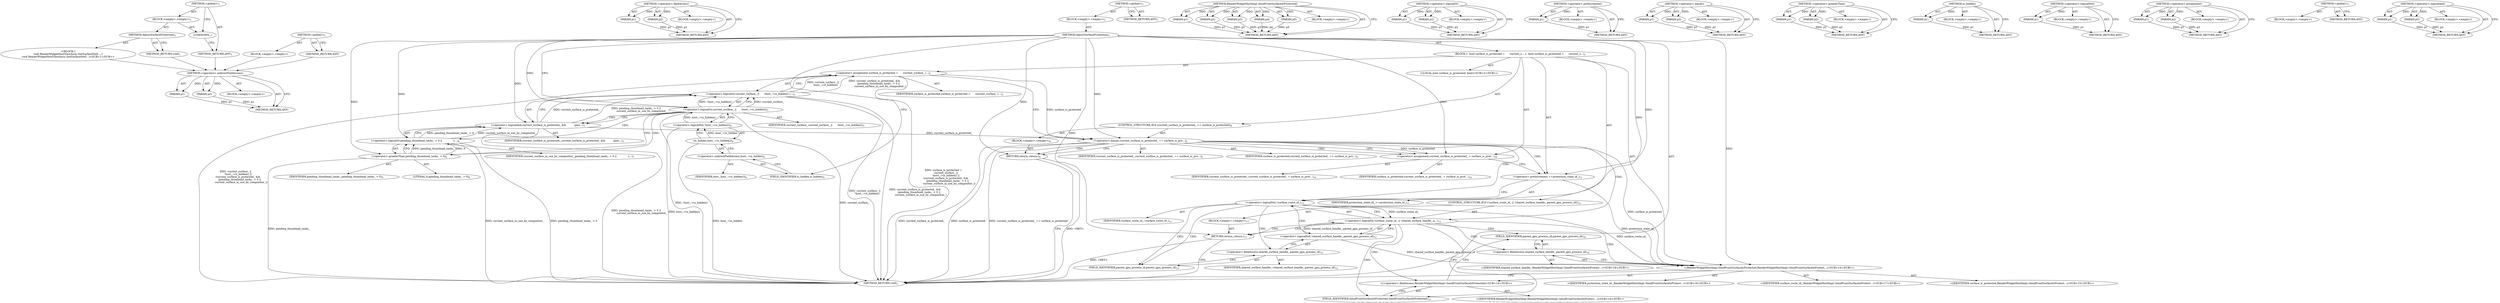 digraph "&lt;global&gt;" {
vulnerable_96 [label=<(METHOD,&lt;operator&gt;.indirectFieldAccess)>];
vulnerable_97 [label=<(PARAM,p1)>];
vulnerable_98 [label=<(PARAM,p2)>];
vulnerable_99 [label=<(BLOCK,&lt;empty&gt;,&lt;empty&gt;)>];
vulnerable_100 [label=<(METHOD_RETURN,ANY)>];
vulnerable_120 [label=<(METHOD,&lt;operator&gt;.fieldAccess)>];
vulnerable_121 [label=<(PARAM,p1)>];
vulnerable_122 [label=<(PARAM,p2)>];
vulnerable_123 [label=<(BLOCK,&lt;empty&gt;,&lt;empty&gt;)>];
vulnerable_124 [label=<(METHOD_RETURN,ANY)>];
vulnerable_6 [label=<(METHOD,&lt;global&gt;)<SUB>1</SUB>>];
vulnerable_7 [label=<(BLOCK,&lt;empty&gt;,&lt;empty&gt;)<SUB>1</SUB>>];
vulnerable_8 [label=<(METHOD,AdjustSurfaceProtection)<SUB>1</SUB>>];
vulnerable_9 [label=<(BLOCK,{
  bool surface_is_protected =
      current_s...,{
  bool surface_is_protected =
      current_s...)<SUB>1</SUB>>];
vulnerable_10 [label="<(LOCAL,bool surface_is_protected: bool)<SUB>2</SUB>>"];
vulnerable_11 [label=<(&lt;operator&gt;.assignment,surface_is_protected =
      current_surface_ |...)<SUB>2</SUB>>];
vulnerable_12 [label=<(IDENTIFIER,surface_is_protected,surface_is_protected =
      current_surface_ |...)<SUB>2</SUB>>];
vulnerable_13 [label=<(&lt;operator&gt;.logicalOr,current_surface_ ||
      !host_-&gt;is_hidden() |...)<SUB>3</SUB>>];
vulnerable_14 [label=<(&lt;operator&gt;.logicalOr,current_surface_ ||
      !host_-&gt;is_hidden())<SUB>3</SUB>>];
vulnerable_15 [label=<(IDENTIFIER,current_surface_,current_surface_ ||
      !host_-&gt;is_hidden())<SUB>3</SUB>>];
vulnerable_16 [label=<(&lt;operator&gt;.logicalNot,!host_-&gt;is_hidden())<SUB>4</SUB>>];
vulnerable_17 [label=<(is_hidden,host_-&gt;is_hidden())<SUB>4</SUB>>];
vulnerable_18 [label=<(&lt;operator&gt;.indirectFieldAccess,host_-&gt;is_hidden)<SUB>4</SUB>>];
vulnerable_19 [label=<(IDENTIFIER,host_,host_-&gt;is_hidden())<SUB>4</SUB>>];
vulnerable_20 [label=<(FIELD_IDENTIFIER,is_hidden,is_hidden)<SUB>4</SUB>>];
vulnerable_21 [label=<(&lt;operator&gt;.logicalAnd,current_surface_is_protected_ &amp;&amp;
          (pen...)<SUB>5</SUB>>];
vulnerable_22 [label=<(IDENTIFIER,current_surface_is_protected_,current_surface_is_protected_ &amp;&amp;
          (pen...)<SUB>5</SUB>>];
vulnerable_23 [label=<(&lt;operator&gt;.logicalOr,pending_thumbnail_tasks_ &gt; 0 ||
              c...)<SUB>6</SUB>>];
vulnerable_24 [label=<(&lt;operator&gt;.greaterThan,pending_thumbnail_tasks_ &gt; 0)<SUB>6</SUB>>];
vulnerable_25 [label=<(IDENTIFIER,pending_thumbnail_tasks_,pending_thumbnail_tasks_ &gt; 0)<SUB>6</SUB>>];
vulnerable_26 [label=<(LITERAL,0,pending_thumbnail_tasks_ &gt; 0)<SUB>6</SUB>>];
vulnerable_27 [label=<(IDENTIFIER,current_surface_in_use_by_compositor_,pending_thumbnail_tasks_ &gt; 0 ||
              c...)<SUB>7</SUB>>];
vulnerable_28 [label=<(CONTROL_STRUCTURE,IF,if (current_surface_is_protected_ == surface_is_protected))<SUB>8</SUB>>];
vulnerable_29 [label=<(&lt;operator&gt;.equals,current_surface_is_protected_ == surface_is_pro...)<SUB>8</SUB>>];
vulnerable_30 [label=<(IDENTIFIER,current_surface_is_protected_,current_surface_is_protected_ == surface_is_pro...)<SUB>8</SUB>>];
vulnerable_31 [label=<(IDENTIFIER,surface_is_protected,current_surface_is_protected_ == surface_is_pro...)<SUB>8</SUB>>];
vulnerable_32 [label=<(BLOCK,&lt;empty&gt;,&lt;empty&gt;)<SUB>9</SUB>>];
vulnerable_33 [label=<(RETURN,return;,return;)<SUB>9</SUB>>];
vulnerable_34 [label=<(&lt;operator&gt;.assignment,current_surface_is_protected_ = surface_is_prot...)<SUB>10</SUB>>];
vulnerable_35 [label=<(IDENTIFIER,current_surface_is_protected_,current_surface_is_protected_ = surface_is_prot...)<SUB>10</SUB>>];
vulnerable_36 [label=<(IDENTIFIER,surface_is_protected,current_surface_is_protected_ = surface_is_prot...)<SUB>10</SUB>>];
vulnerable_37 [label=<(&lt;operator&gt;.preIncrement,++protection_state_id_)<SUB>11</SUB>>];
vulnerable_38 [label=<(IDENTIFIER,protection_state_id_,++protection_state_id_)<SUB>11</SUB>>];
vulnerable_39 [label=<(CONTROL_STRUCTURE,IF,if (!surface_route_id_ || !shared_surface_handle_.parent_gpu_process_id))<SUB>12</SUB>>];
vulnerable_40 [label=<(&lt;operator&gt;.logicalOr,!surface_route_id_ || !shared_surface_handle_.p...)<SUB>12</SUB>>];
vulnerable_41 [label=<(&lt;operator&gt;.logicalNot,!surface_route_id_)<SUB>12</SUB>>];
vulnerable_42 [label=<(IDENTIFIER,surface_route_id_,!surface_route_id_)<SUB>12</SUB>>];
vulnerable_43 [label=<(&lt;operator&gt;.logicalNot,!shared_surface_handle_.parent_gpu_process_id)<SUB>12</SUB>>];
vulnerable_44 [label=<(&lt;operator&gt;.fieldAccess,shared_surface_handle_.parent_gpu_process_id)<SUB>12</SUB>>];
vulnerable_45 [label=<(IDENTIFIER,shared_surface_handle_,!shared_surface_handle_.parent_gpu_process_id)<SUB>12</SUB>>];
vulnerable_46 [label=<(FIELD_IDENTIFIER,parent_gpu_process_id,parent_gpu_process_id)<SUB>12</SUB>>];
vulnerable_47 [label=<(BLOCK,&lt;empty&gt;,&lt;empty&gt;)<SUB>13</SUB>>];
vulnerable_48 [label=<(RETURN,return;,return;)<SUB>13</SUB>>];
vulnerable_49 [label="<(RenderWidgetHostImpl.SendFrontSurfaceIsProtected,RenderWidgetHostImpl::SendFrontSurfaceIsProtect...)<SUB>14</SUB>>"];
vulnerable_50 [label="<(&lt;operator&gt;.fieldAccess,RenderWidgetHostImpl::SendFrontSurfaceIsProtected)<SUB>14</SUB>>"];
vulnerable_51 [label="<(IDENTIFIER,RenderWidgetHostImpl,RenderWidgetHostImpl::SendFrontSurfaceIsProtect...)<SUB>14</SUB>>"];
vulnerable_52 [label=<(FIELD_IDENTIFIER,SendFrontSurfaceIsProtected,SendFrontSurfaceIsProtected)<SUB>14</SUB>>];
vulnerable_53 [label="<(IDENTIFIER,surface_is_protected,RenderWidgetHostImpl::SendFrontSurfaceIsProtect...)<SUB>15</SUB>>"];
vulnerable_54 [label="<(IDENTIFIER,protection_state_id_,RenderWidgetHostImpl::SendFrontSurfaceIsProtect...)<SUB>16</SUB>>"];
vulnerable_55 [label="<(IDENTIFIER,surface_route_id_,RenderWidgetHostImpl::SendFrontSurfaceIsProtect...)<SUB>17</SUB>>"];
vulnerable_56 [label=<(&lt;operator&gt;.fieldAccess,shared_surface_handle_.parent_gpu_process_id)<SUB>18</SUB>>];
vulnerable_57 [label="<(IDENTIFIER,shared_surface_handle_,RenderWidgetHostImpl::SendFrontSurfaceIsProtect...)<SUB>18</SUB>>"];
vulnerable_58 [label=<(FIELD_IDENTIFIER,parent_gpu_process_id,parent_gpu_process_id)<SUB>18</SUB>>];
vulnerable_59 [label=<(METHOD_RETURN,void)<SUB>1</SUB>>];
vulnerable_61 [label=<(METHOD_RETURN,ANY)<SUB>1</SUB>>];
vulnerable_125 [label=<(METHOD,RenderWidgetHostImpl.SendFrontSurfaceIsProtected)>];
vulnerable_126 [label=<(PARAM,p1)>];
vulnerable_127 [label=<(PARAM,p2)>];
vulnerable_128 [label=<(PARAM,p3)>];
vulnerable_129 [label=<(PARAM,p4)>];
vulnerable_130 [label=<(PARAM,p5)>];
vulnerable_131 [label=<(BLOCK,&lt;empty&gt;,&lt;empty&gt;)>];
vulnerable_132 [label=<(METHOD_RETURN,ANY)>];
vulnerable_83 [label=<(METHOD,&lt;operator&gt;.logicalOr)>];
vulnerable_84 [label=<(PARAM,p1)>];
vulnerable_85 [label=<(PARAM,p2)>];
vulnerable_86 [label=<(BLOCK,&lt;empty&gt;,&lt;empty&gt;)>];
vulnerable_87 [label=<(METHOD_RETURN,ANY)>];
vulnerable_116 [label=<(METHOD,&lt;operator&gt;.preIncrement)>];
vulnerable_117 [label=<(PARAM,p1)>];
vulnerable_118 [label=<(BLOCK,&lt;empty&gt;,&lt;empty&gt;)>];
vulnerable_119 [label=<(METHOD_RETURN,ANY)>];
vulnerable_111 [label=<(METHOD,&lt;operator&gt;.equals)>];
vulnerable_112 [label=<(PARAM,p1)>];
vulnerable_113 [label=<(PARAM,p2)>];
vulnerable_114 [label=<(BLOCK,&lt;empty&gt;,&lt;empty&gt;)>];
vulnerable_115 [label=<(METHOD_RETURN,ANY)>];
vulnerable_106 [label=<(METHOD,&lt;operator&gt;.greaterThan)>];
vulnerable_107 [label=<(PARAM,p1)>];
vulnerable_108 [label=<(PARAM,p2)>];
vulnerable_109 [label=<(BLOCK,&lt;empty&gt;,&lt;empty&gt;)>];
vulnerable_110 [label=<(METHOD_RETURN,ANY)>];
vulnerable_92 [label=<(METHOD,is_hidden)>];
vulnerable_93 [label=<(PARAM,p1)>];
vulnerable_94 [label=<(BLOCK,&lt;empty&gt;,&lt;empty&gt;)>];
vulnerable_95 [label=<(METHOD_RETURN,ANY)>];
vulnerable_88 [label=<(METHOD,&lt;operator&gt;.logicalNot)>];
vulnerable_89 [label=<(PARAM,p1)>];
vulnerable_90 [label=<(BLOCK,&lt;empty&gt;,&lt;empty&gt;)>];
vulnerable_91 [label=<(METHOD_RETURN,ANY)>];
vulnerable_78 [label=<(METHOD,&lt;operator&gt;.assignment)>];
vulnerable_79 [label=<(PARAM,p1)>];
vulnerable_80 [label=<(PARAM,p2)>];
vulnerable_81 [label=<(BLOCK,&lt;empty&gt;,&lt;empty&gt;)>];
vulnerable_82 [label=<(METHOD_RETURN,ANY)>];
vulnerable_72 [label=<(METHOD,&lt;global&gt;)<SUB>1</SUB>>];
vulnerable_73 [label=<(BLOCK,&lt;empty&gt;,&lt;empty&gt;)>];
vulnerable_74 [label=<(METHOD_RETURN,ANY)>];
vulnerable_101 [label=<(METHOD,&lt;operator&gt;.logicalAnd)>];
vulnerable_102 [label=<(PARAM,p1)>];
vulnerable_103 [label=<(PARAM,p2)>];
vulnerable_104 [label=<(BLOCK,&lt;empty&gt;,&lt;empty&gt;)>];
vulnerable_105 [label=<(METHOD_RETURN,ANY)>];
fixed_6 [label=<(METHOD,&lt;global&gt;)<SUB>1</SUB>>];
fixed_7 [label=<(BLOCK,&lt;empty&gt;,&lt;empty&gt;)<SUB>1</SUB>>];
fixed_8 [label=<(METHOD,AdjustSurfaceProtection)<SUB>1</SUB>>];
fixed_9 [label="<(BLOCK,{
void RenderWidgetHostViewAura::SetSurfaceNotI...,{
void RenderWidgetHostViewAura::SetSurfaceNotI...)<SUB>1</SUB>>"];
fixed_10 [label=<(METHOD_RETURN,void)<SUB>1</SUB>>];
fixed_12 [label=<(UNKNOWN,,)>];
fixed_13 [label=<(METHOD_RETURN,ANY)<SUB>1</SUB>>];
fixed_20 [label=<(METHOD,&lt;global&gt;)<SUB>1</SUB>>];
fixed_21 [label=<(BLOCK,&lt;empty&gt;,&lt;empty&gt;)>];
fixed_22 [label=<(METHOD_RETURN,ANY)>];
vulnerable_96 -> vulnerable_97  [key=0, label="AST: "];
vulnerable_96 -> vulnerable_97  [key=1, label="DDG: "];
vulnerable_96 -> vulnerable_99  [key=0, label="AST: "];
vulnerable_96 -> vulnerable_98  [key=0, label="AST: "];
vulnerable_96 -> vulnerable_98  [key=1, label="DDG: "];
vulnerable_96 -> vulnerable_100  [key=0, label="AST: "];
vulnerable_96 -> vulnerable_100  [key=1, label="CFG: "];
vulnerable_97 -> vulnerable_100  [key=0, label="DDG: p1"];
vulnerable_98 -> vulnerable_100  [key=0, label="DDG: p2"];
vulnerable_120 -> vulnerable_121  [key=0, label="AST: "];
vulnerable_120 -> vulnerable_121  [key=1, label="DDG: "];
vulnerable_120 -> vulnerable_123  [key=0, label="AST: "];
vulnerable_120 -> vulnerable_122  [key=0, label="AST: "];
vulnerable_120 -> vulnerable_122  [key=1, label="DDG: "];
vulnerable_120 -> vulnerable_124  [key=0, label="AST: "];
vulnerable_120 -> vulnerable_124  [key=1, label="CFG: "];
vulnerable_121 -> vulnerable_124  [key=0, label="DDG: p1"];
vulnerable_122 -> vulnerable_124  [key=0, label="DDG: p2"];
vulnerable_6 -> vulnerable_7  [key=0, label="AST: "];
vulnerable_6 -> vulnerable_61  [key=0, label="AST: "];
vulnerable_6 -> vulnerable_61  [key=1, label="CFG: "];
vulnerable_7 -> vulnerable_8  [key=0, label="AST: "];
vulnerable_8 -> vulnerable_9  [key=0, label="AST: "];
vulnerable_8 -> vulnerable_59  [key=0, label="AST: "];
vulnerable_8 -> vulnerable_14  [key=0, label="CFG: "];
vulnerable_8 -> vulnerable_14  [key=1, label="DDG: "];
vulnerable_8 -> vulnerable_20  [key=0, label="CFG: "];
vulnerable_8 -> vulnerable_34  [key=0, label="DDG: "];
vulnerable_8 -> vulnerable_37  [key=0, label="DDG: "];
vulnerable_8 -> vulnerable_49  [key=0, label="DDG: "];
vulnerable_8 -> vulnerable_29  [key=0, label="DDG: "];
vulnerable_8 -> vulnerable_33  [key=0, label="DDG: "];
vulnerable_8 -> vulnerable_48  [key=0, label="DDG: "];
vulnerable_8 -> vulnerable_21  [key=0, label="DDG: "];
vulnerable_8 -> vulnerable_41  [key=0, label="DDG: "];
vulnerable_8 -> vulnerable_23  [key=0, label="DDG: "];
vulnerable_8 -> vulnerable_24  [key=0, label="DDG: "];
vulnerable_9 -> vulnerable_10  [key=0, label="AST: "];
vulnerable_9 -> vulnerable_11  [key=0, label="AST: "];
vulnerable_9 -> vulnerable_28  [key=0, label="AST: "];
vulnerable_9 -> vulnerable_34  [key=0, label="AST: "];
vulnerable_9 -> vulnerable_37  [key=0, label="AST: "];
vulnerable_9 -> vulnerable_39  [key=0, label="AST: "];
vulnerable_9 -> vulnerable_49  [key=0, label="AST: "];
vulnerable_11 -> vulnerable_12  [key=0, label="AST: "];
vulnerable_11 -> vulnerable_13  [key=0, label="AST: "];
vulnerable_11 -> vulnerable_29  [key=0, label="CFG: "];
vulnerable_11 -> vulnerable_29  [key=1, label="DDG: surface_is_protected"];
vulnerable_11 -> vulnerable_59  [key=0, label="DDG: current_surface_ ||
      !host_-&gt;is_hidden() ||
      (current_surface_is_protected_ &amp;&amp;
          (pending_thumbnail_tasks_ &gt; 0 ||
              current_surface_in_use_by_compositor_))"];
vulnerable_11 -> vulnerable_59  [key=1, label="DDG: surface_is_protected =
      current_surface_ ||
      !host_-&gt;is_hidden() ||
      (current_surface_is_protected_ &amp;&amp;
          (pending_thumbnail_tasks_ &gt; 0 ||
              current_surface_in_use_by_compositor_))"];
vulnerable_13 -> vulnerable_14  [key=0, label="AST: "];
vulnerable_13 -> vulnerable_21  [key=0, label="AST: "];
vulnerable_13 -> vulnerable_11  [key=0, label="CFG: "];
vulnerable_13 -> vulnerable_11  [key=1, label="DDG: current_surface_ ||
      !host_-&gt;is_hidden()"];
vulnerable_13 -> vulnerable_11  [key=2, label="DDG: current_surface_is_protected_ &amp;&amp;
          (pending_thumbnail_tasks_ &gt; 0 ||
              current_surface_in_use_by_compositor_)"];
vulnerable_13 -> vulnerable_59  [key=0, label="DDG: current_surface_ ||
      !host_-&gt;is_hidden()"];
vulnerable_13 -> vulnerable_59  [key=1, label="DDG: current_surface_is_protected_ &amp;&amp;
          (pending_thumbnail_tasks_ &gt; 0 ||
              current_surface_in_use_by_compositor_)"];
vulnerable_14 -> vulnerable_15  [key=0, label="AST: "];
vulnerable_14 -> vulnerable_16  [key=0, label="AST: "];
vulnerable_14 -> vulnerable_13  [key=0, label="CFG: "];
vulnerable_14 -> vulnerable_13  [key=1, label="DDG: current_surface_"];
vulnerable_14 -> vulnerable_13  [key=2, label="DDG: !host_-&gt;is_hidden()"];
vulnerable_14 -> vulnerable_21  [key=0, label="CFG: "];
vulnerable_14 -> vulnerable_21  [key=1, label="CDG: "];
vulnerable_14 -> vulnerable_24  [key=0, label="CFG: "];
vulnerable_14 -> vulnerable_24  [key=1, label="CDG: "];
vulnerable_14 -> vulnerable_59  [key=0, label="DDG: !host_-&gt;is_hidden()"];
vulnerable_14 -> vulnerable_59  [key=1, label="DDG: current_surface_"];
vulnerable_14 -> vulnerable_23  [key=0, label="CDG: "];
vulnerable_16 -> vulnerable_17  [key=0, label="AST: "];
vulnerable_16 -> vulnerable_14  [key=0, label="CFG: "];
vulnerable_16 -> vulnerable_14  [key=1, label="DDG: host_-&gt;is_hidden()"];
vulnerable_16 -> vulnerable_59  [key=0, label="DDG: host_-&gt;is_hidden()"];
vulnerable_17 -> vulnerable_18  [key=0, label="AST: "];
vulnerable_17 -> vulnerable_16  [key=0, label="CFG: "];
vulnerable_17 -> vulnerable_16  [key=1, label="DDG: host_-&gt;is_hidden"];
vulnerable_17 -> vulnerable_59  [key=0, label="DDG: host_-&gt;is_hidden"];
vulnerable_18 -> vulnerable_19  [key=0, label="AST: "];
vulnerable_18 -> vulnerable_20  [key=0, label="AST: "];
vulnerable_18 -> vulnerable_17  [key=0, label="CFG: "];
vulnerable_20 -> vulnerable_18  [key=0, label="CFG: "];
vulnerable_21 -> vulnerable_22  [key=0, label="AST: "];
vulnerable_21 -> vulnerable_23  [key=0, label="AST: "];
vulnerable_21 -> vulnerable_13  [key=0, label="CFG: "];
vulnerable_21 -> vulnerable_13  [key=1, label="DDG: current_surface_is_protected_"];
vulnerable_21 -> vulnerable_13  [key=2, label="DDG: pending_thumbnail_tasks_ &gt; 0 ||
              current_surface_in_use_by_compositor_"];
vulnerable_21 -> vulnerable_59  [key=0, label="DDG: pending_thumbnail_tasks_ &gt; 0 ||
              current_surface_in_use_by_compositor_"];
vulnerable_21 -> vulnerable_29  [key=0, label="DDG: current_surface_is_protected_"];
vulnerable_23 -> vulnerable_24  [key=0, label="AST: "];
vulnerable_23 -> vulnerable_27  [key=0, label="AST: "];
vulnerable_23 -> vulnerable_21  [key=0, label="CFG: "];
vulnerable_23 -> vulnerable_21  [key=1, label="DDG: pending_thumbnail_tasks_ &gt; 0"];
vulnerable_23 -> vulnerable_21  [key=2, label="DDG: current_surface_in_use_by_compositor_"];
vulnerable_23 -> vulnerable_59  [key=0, label="DDG: pending_thumbnail_tasks_ &gt; 0"];
vulnerable_23 -> vulnerable_59  [key=1, label="DDG: current_surface_in_use_by_compositor_"];
vulnerable_24 -> vulnerable_25  [key=0, label="AST: "];
vulnerable_24 -> vulnerable_26  [key=0, label="AST: "];
vulnerable_24 -> vulnerable_23  [key=0, label="CFG: "];
vulnerable_24 -> vulnerable_23  [key=1, label="DDG: pending_thumbnail_tasks_"];
vulnerable_24 -> vulnerable_23  [key=2, label="DDG: 0"];
vulnerable_24 -> vulnerable_59  [key=0, label="DDG: pending_thumbnail_tasks_"];
vulnerable_28 -> vulnerable_29  [key=0, label="AST: "];
vulnerable_28 -> vulnerable_32  [key=0, label="AST: "];
vulnerable_29 -> vulnerable_30  [key=0, label="AST: "];
vulnerable_29 -> vulnerable_31  [key=0, label="AST: "];
vulnerable_29 -> vulnerable_33  [key=0, label="CFG: "];
vulnerable_29 -> vulnerable_33  [key=1, label="CDG: "];
vulnerable_29 -> vulnerable_34  [key=0, label="CFG: "];
vulnerable_29 -> vulnerable_34  [key=1, label="DDG: surface_is_protected"];
vulnerable_29 -> vulnerable_34  [key=2, label="CDG: "];
vulnerable_29 -> vulnerable_59  [key=0, label="DDG: current_surface_is_protected_"];
vulnerable_29 -> vulnerable_59  [key=1, label="DDG: surface_is_protected"];
vulnerable_29 -> vulnerable_59  [key=2, label="DDG: current_surface_is_protected_ == surface_is_protected"];
vulnerable_29 -> vulnerable_49  [key=0, label="DDG: surface_is_protected"];
vulnerable_29 -> vulnerable_37  [key=0, label="CDG: "];
vulnerable_29 -> vulnerable_41  [key=0, label="CDG: "];
vulnerable_29 -> vulnerable_40  [key=0, label="CDG: "];
vulnerable_32 -> vulnerable_33  [key=0, label="AST: "];
vulnerable_33 -> vulnerable_59  [key=0, label="CFG: "];
vulnerable_33 -> vulnerable_59  [key=1, label="DDG: &lt;RET&gt;"];
vulnerable_34 -> vulnerable_35  [key=0, label="AST: "];
vulnerable_34 -> vulnerable_36  [key=0, label="AST: "];
vulnerable_34 -> vulnerable_37  [key=0, label="CFG: "];
vulnerable_37 -> vulnerable_38  [key=0, label="AST: "];
vulnerable_37 -> vulnerable_41  [key=0, label="CFG: "];
vulnerable_37 -> vulnerable_49  [key=0, label="DDG: protection_state_id_"];
vulnerable_39 -> vulnerable_40  [key=0, label="AST: "];
vulnerable_39 -> vulnerable_47  [key=0, label="AST: "];
vulnerable_40 -> vulnerable_41  [key=0, label="AST: "];
vulnerable_40 -> vulnerable_43  [key=0, label="AST: "];
vulnerable_40 -> vulnerable_48  [key=0, label="CFG: "];
vulnerable_40 -> vulnerable_48  [key=1, label="CDG: "];
vulnerable_40 -> vulnerable_52  [key=0, label="CFG: "];
vulnerable_40 -> vulnerable_52  [key=1, label="CDG: "];
vulnerable_40 -> vulnerable_58  [key=0, label="CDG: "];
vulnerable_40 -> vulnerable_49  [key=0, label="CDG: "];
vulnerable_40 -> vulnerable_56  [key=0, label="CDG: "];
vulnerable_40 -> vulnerable_50  [key=0, label="CDG: "];
vulnerable_41 -> vulnerable_42  [key=0, label="AST: "];
vulnerable_41 -> vulnerable_40  [key=0, label="CFG: "];
vulnerable_41 -> vulnerable_40  [key=1, label="DDG: surface_route_id_"];
vulnerable_41 -> vulnerable_46  [key=0, label="CFG: "];
vulnerable_41 -> vulnerable_46  [key=1, label="CDG: "];
vulnerable_41 -> vulnerable_49  [key=0, label="DDG: surface_route_id_"];
vulnerable_41 -> vulnerable_44  [key=0, label="CDG: "];
vulnerable_41 -> vulnerable_43  [key=0, label="CDG: "];
vulnerable_43 -> vulnerable_44  [key=0, label="AST: "];
vulnerable_43 -> vulnerable_40  [key=0, label="CFG: "];
vulnerable_43 -> vulnerable_40  [key=1, label="DDG: shared_surface_handle_.parent_gpu_process_id"];
vulnerable_43 -> vulnerable_49  [key=0, label="DDG: shared_surface_handle_.parent_gpu_process_id"];
vulnerable_44 -> vulnerable_45  [key=0, label="AST: "];
vulnerable_44 -> vulnerable_46  [key=0, label="AST: "];
vulnerable_44 -> vulnerable_43  [key=0, label="CFG: "];
vulnerable_46 -> vulnerable_44  [key=0, label="CFG: "];
vulnerable_47 -> vulnerable_48  [key=0, label="AST: "];
vulnerable_48 -> vulnerable_59  [key=0, label="CFG: "];
vulnerable_48 -> vulnerable_59  [key=1, label="DDG: &lt;RET&gt;"];
vulnerable_49 -> vulnerable_50  [key=0, label="AST: "];
vulnerable_49 -> vulnerable_53  [key=0, label="AST: "];
vulnerable_49 -> vulnerable_54  [key=0, label="AST: "];
vulnerable_49 -> vulnerable_55  [key=0, label="AST: "];
vulnerable_49 -> vulnerable_56  [key=0, label="AST: "];
vulnerable_49 -> vulnerable_59  [key=0, label="CFG: "];
vulnerable_50 -> vulnerable_51  [key=0, label="AST: "];
vulnerable_50 -> vulnerable_52  [key=0, label="AST: "];
vulnerable_50 -> vulnerable_58  [key=0, label="CFG: "];
vulnerable_52 -> vulnerable_50  [key=0, label="CFG: "];
vulnerable_56 -> vulnerable_57  [key=0, label="AST: "];
vulnerable_56 -> vulnerable_58  [key=0, label="AST: "];
vulnerable_56 -> vulnerable_49  [key=0, label="CFG: "];
vulnerable_58 -> vulnerable_56  [key=0, label="CFG: "];
vulnerable_125 -> vulnerable_126  [key=0, label="AST: "];
vulnerable_125 -> vulnerable_126  [key=1, label="DDG: "];
vulnerable_125 -> vulnerable_131  [key=0, label="AST: "];
vulnerable_125 -> vulnerable_127  [key=0, label="AST: "];
vulnerable_125 -> vulnerable_127  [key=1, label="DDG: "];
vulnerable_125 -> vulnerable_132  [key=0, label="AST: "];
vulnerable_125 -> vulnerable_132  [key=1, label="CFG: "];
vulnerable_125 -> vulnerable_128  [key=0, label="AST: "];
vulnerable_125 -> vulnerable_128  [key=1, label="DDG: "];
vulnerable_125 -> vulnerable_129  [key=0, label="AST: "];
vulnerable_125 -> vulnerable_129  [key=1, label="DDG: "];
vulnerable_125 -> vulnerable_130  [key=0, label="AST: "];
vulnerable_125 -> vulnerable_130  [key=1, label="DDG: "];
vulnerable_126 -> vulnerable_132  [key=0, label="DDG: p1"];
vulnerable_127 -> vulnerable_132  [key=0, label="DDG: p2"];
vulnerable_128 -> vulnerable_132  [key=0, label="DDG: p3"];
vulnerable_129 -> vulnerable_132  [key=0, label="DDG: p4"];
vulnerable_130 -> vulnerable_132  [key=0, label="DDG: p5"];
vulnerable_83 -> vulnerable_84  [key=0, label="AST: "];
vulnerable_83 -> vulnerable_84  [key=1, label="DDG: "];
vulnerable_83 -> vulnerable_86  [key=0, label="AST: "];
vulnerable_83 -> vulnerable_85  [key=0, label="AST: "];
vulnerable_83 -> vulnerable_85  [key=1, label="DDG: "];
vulnerable_83 -> vulnerable_87  [key=0, label="AST: "];
vulnerable_83 -> vulnerable_87  [key=1, label="CFG: "];
vulnerable_84 -> vulnerable_87  [key=0, label="DDG: p1"];
vulnerable_85 -> vulnerable_87  [key=0, label="DDG: p2"];
vulnerable_116 -> vulnerable_117  [key=0, label="AST: "];
vulnerable_116 -> vulnerable_117  [key=1, label="DDG: "];
vulnerable_116 -> vulnerable_118  [key=0, label="AST: "];
vulnerable_116 -> vulnerable_119  [key=0, label="AST: "];
vulnerable_116 -> vulnerable_119  [key=1, label="CFG: "];
vulnerable_117 -> vulnerable_119  [key=0, label="DDG: p1"];
vulnerable_111 -> vulnerable_112  [key=0, label="AST: "];
vulnerable_111 -> vulnerable_112  [key=1, label="DDG: "];
vulnerable_111 -> vulnerable_114  [key=0, label="AST: "];
vulnerable_111 -> vulnerable_113  [key=0, label="AST: "];
vulnerable_111 -> vulnerable_113  [key=1, label="DDG: "];
vulnerable_111 -> vulnerable_115  [key=0, label="AST: "];
vulnerable_111 -> vulnerable_115  [key=1, label="CFG: "];
vulnerable_112 -> vulnerable_115  [key=0, label="DDG: p1"];
vulnerable_113 -> vulnerable_115  [key=0, label="DDG: p2"];
vulnerable_106 -> vulnerable_107  [key=0, label="AST: "];
vulnerable_106 -> vulnerable_107  [key=1, label="DDG: "];
vulnerable_106 -> vulnerable_109  [key=0, label="AST: "];
vulnerable_106 -> vulnerable_108  [key=0, label="AST: "];
vulnerable_106 -> vulnerable_108  [key=1, label="DDG: "];
vulnerable_106 -> vulnerable_110  [key=0, label="AST: "];
vulnerable_106 -> vulnerable_110  [key=1, label="CFG: "];
vulnerable_107 -> vulnerable_110  [key=0, label="DDG: p1"];
vulnerable_108 -> vulnerable_110  [key=0, label="DDG: p2"];
vulnerable_92 -> vulnerable_93  [key=0, label="AST: "];
vulnerable_92 -> vulnerable_93  [key=1, label="DDG: "];
vulnerable_92 -> vulnerable_94  [key=0, label="AST: "];
vulnerable_92 -> vulnerable_95  [key=0, label="AST: "];
vulnerable_92 -> vulnerable_95  [key=1, label="CFG: "];
vulnerable_93 -> vulnerable_95  [key=0, label="DDG: p1"];
vulnerable_88 -> vulnerable_89  [key=0, label="AST: "];
vulnerable_88 -> vulnerable_89  [key=1, label="DDG: "];
vulnerable_88 -> vulnerable_90  [key=0, label="AST: "];
vulnerable_88 -> vulnerable_91  [key=0, label="AST: "];
vulnerable_88 -> vulnerable_91  [key=1, label="CFG: "];
vulnerable_89 -> vulnerable_91  [key=0, label="DDG: p1"];
vulnerable_78 -> vulnerable_79  [key=0, label="AST: "];
vulnerable_78 -> vulnerable_79  [key=1, label="DDG: "];
vulnerable_78 -> vulnerable_81  [key=0, label="AST: "];
vulnerable_78 -> vulnerable_80  [key=0, label="AST: "];
vulnerable_78 -> vulnerable_80  [key=1, label="DDG: "];
vulnerable_78 -> vulnerable_82  [key=0, label="AST: "];
vulnerable_78 -> vulnerable_82  [key=1, label="CFG: "];
vulnerable_79 -> vulnerable_82  [key=0, label="DDG: p1"];
vulnerable_80 -> vulnerable_82  [key=0, label="DDG: p2"];
vulnerable_72 -> vulnerable_73  [key=0, label="AST: "];
vulnerable_72 -> vulnerable_74  [key=0, label="AST: "];
vulnerable_72 -> vulnerable_74  [key=1, label="CFG: "];
vulnerable_101 -> vulnerable_102  [key=0, label="AST: "];
vulnerable_101 -> vulnerable_102  [key=1, label="DDG: "];
vulnerable_101 -> vulnerable_104  [key=0, label="AST: "];
vulnerable_101 -> vulnerable_103  [key=0, label="AST: "];
vulnerable_101 -> vulnerable_103  [key=1, label="DDG: "];
vulnerable_101 -> vulnerable_105  [key=0, label="AST: "];
vulnerable_101 -> vulnerable_105  [key=1, label="CFG: "];
vulnerable_102 -> vulnerable_105  [key=0, label="DDG: p1"];
vulnerable_103 -> vulnerable_105  [key=0, label="DDG: p2"];
fixed_6 -> fixed_7  [key=0, label="AST: "];
fixed_6 -> fixed_13  [key=0, label="AST: "];
fixed_6 -> fixed_12  [key=0, label="CFG: "];
fixed_7 -> fixed_8  [key=0, label="AST: "];
fixed_7 -> fixed_12  [key=0, label="AST: "];
fixed_8 -> fixed_9  [key=0, label="AST: "];
fixed_8 -> fixed_10  [key=0, label="AST: "];
fixed_8 -> fixed_10  [key=1, label="CFG: "];
fixed_9 -> vulnerable_96  [key=0];
fixed_10 -> vulnerable_96  [key=0];
fixed_12 -> fixed_13  [key=0, label="CFG: "];
fixed_13 -> vulnerable_96  [key=0];
fixed_20 -> fixed_21  [key=0, label="AST: "];
fixed_20 -> fixed_22  [key=0, label="AST: "];
fixed_20 -> fixed_22  [key=1, label="CFG: "];
fixed_21 -> vulnerable_96  [key=0];
fixed_22 -> vulnerable_96  [key=0];
}
